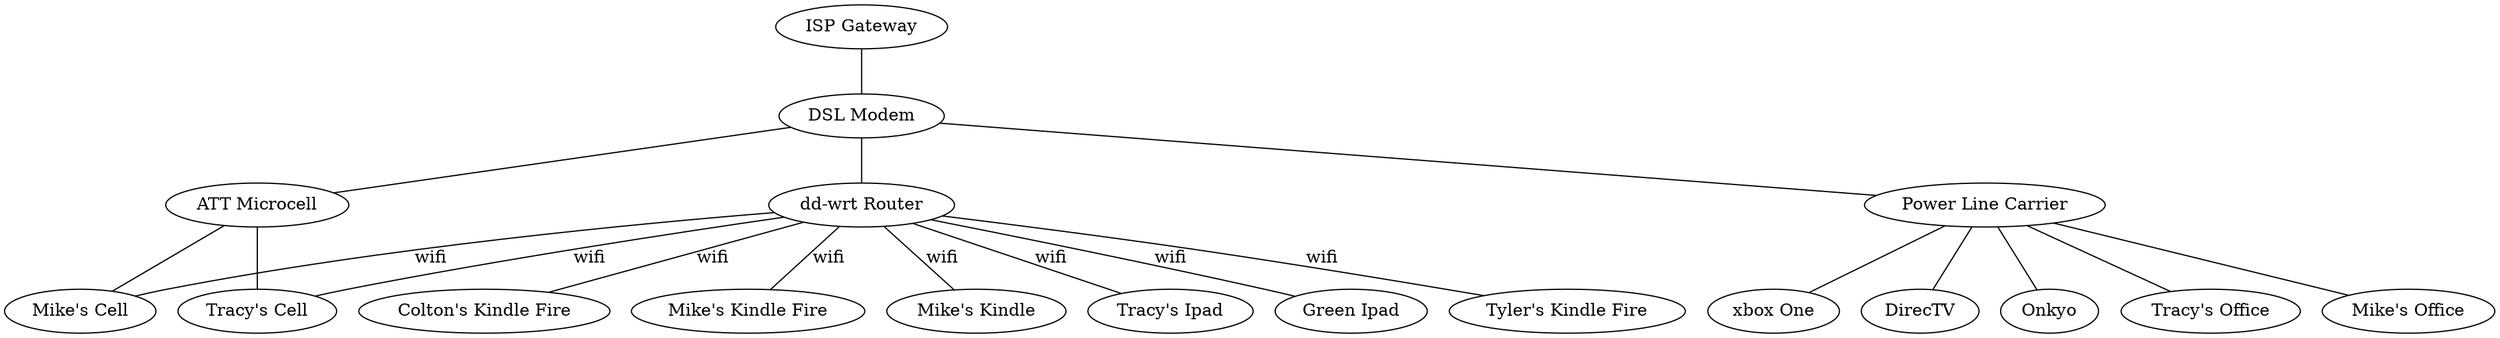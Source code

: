 graph{
gw[label="ISP Gateway"];
dsl[label="DSL Modem"];
att[label="ATT Microcell"];
dd[label="dd-wrt Router"];
plc[label="Power Line Carrier"];
xbox[label="xbox One"];
dtv[label="DirecTV"];
onkyo[label="Onkyo"];
tk[label="Tracy's Office"];
mk[label="Mike's Office"];
mk_cell[label="Mike's Cell"];
tk_cell[label="Tracy's Cell"];
mk_kindle_fire[label="Mike's Kindle Fire"];
mk_kindle[label="Mike's Kindle"];
tk_ipad[label="Tracy's Ipad"];
green_ipad[label="Green Ipad"];
jt_kf[label="Tyler's Kindle Fire"];
jc_kf[label="Colton's Kindle Fire"];
dd--jt_kf[label="wifi"];
dd--jc_kf[label="wifi"];
dd--tk_ipad[label="wifi"];
dd--green_ipad[label="wifi"];
gw--dsl;
dsl--dd;
dsl--plc;
dsl--att;
plc--xbox;
plc--dtv;
plc--tk;
plc--mk;
plc--onkyo;
att--mk_cell;
att--tk_cell;
dd--mk_cell[label="wifi"];
dd--tk_cell[label="wifi"];
dd--mk_kindle[label="wifi"];
dd--mk_kindle_fire[label="wifi"];
}
